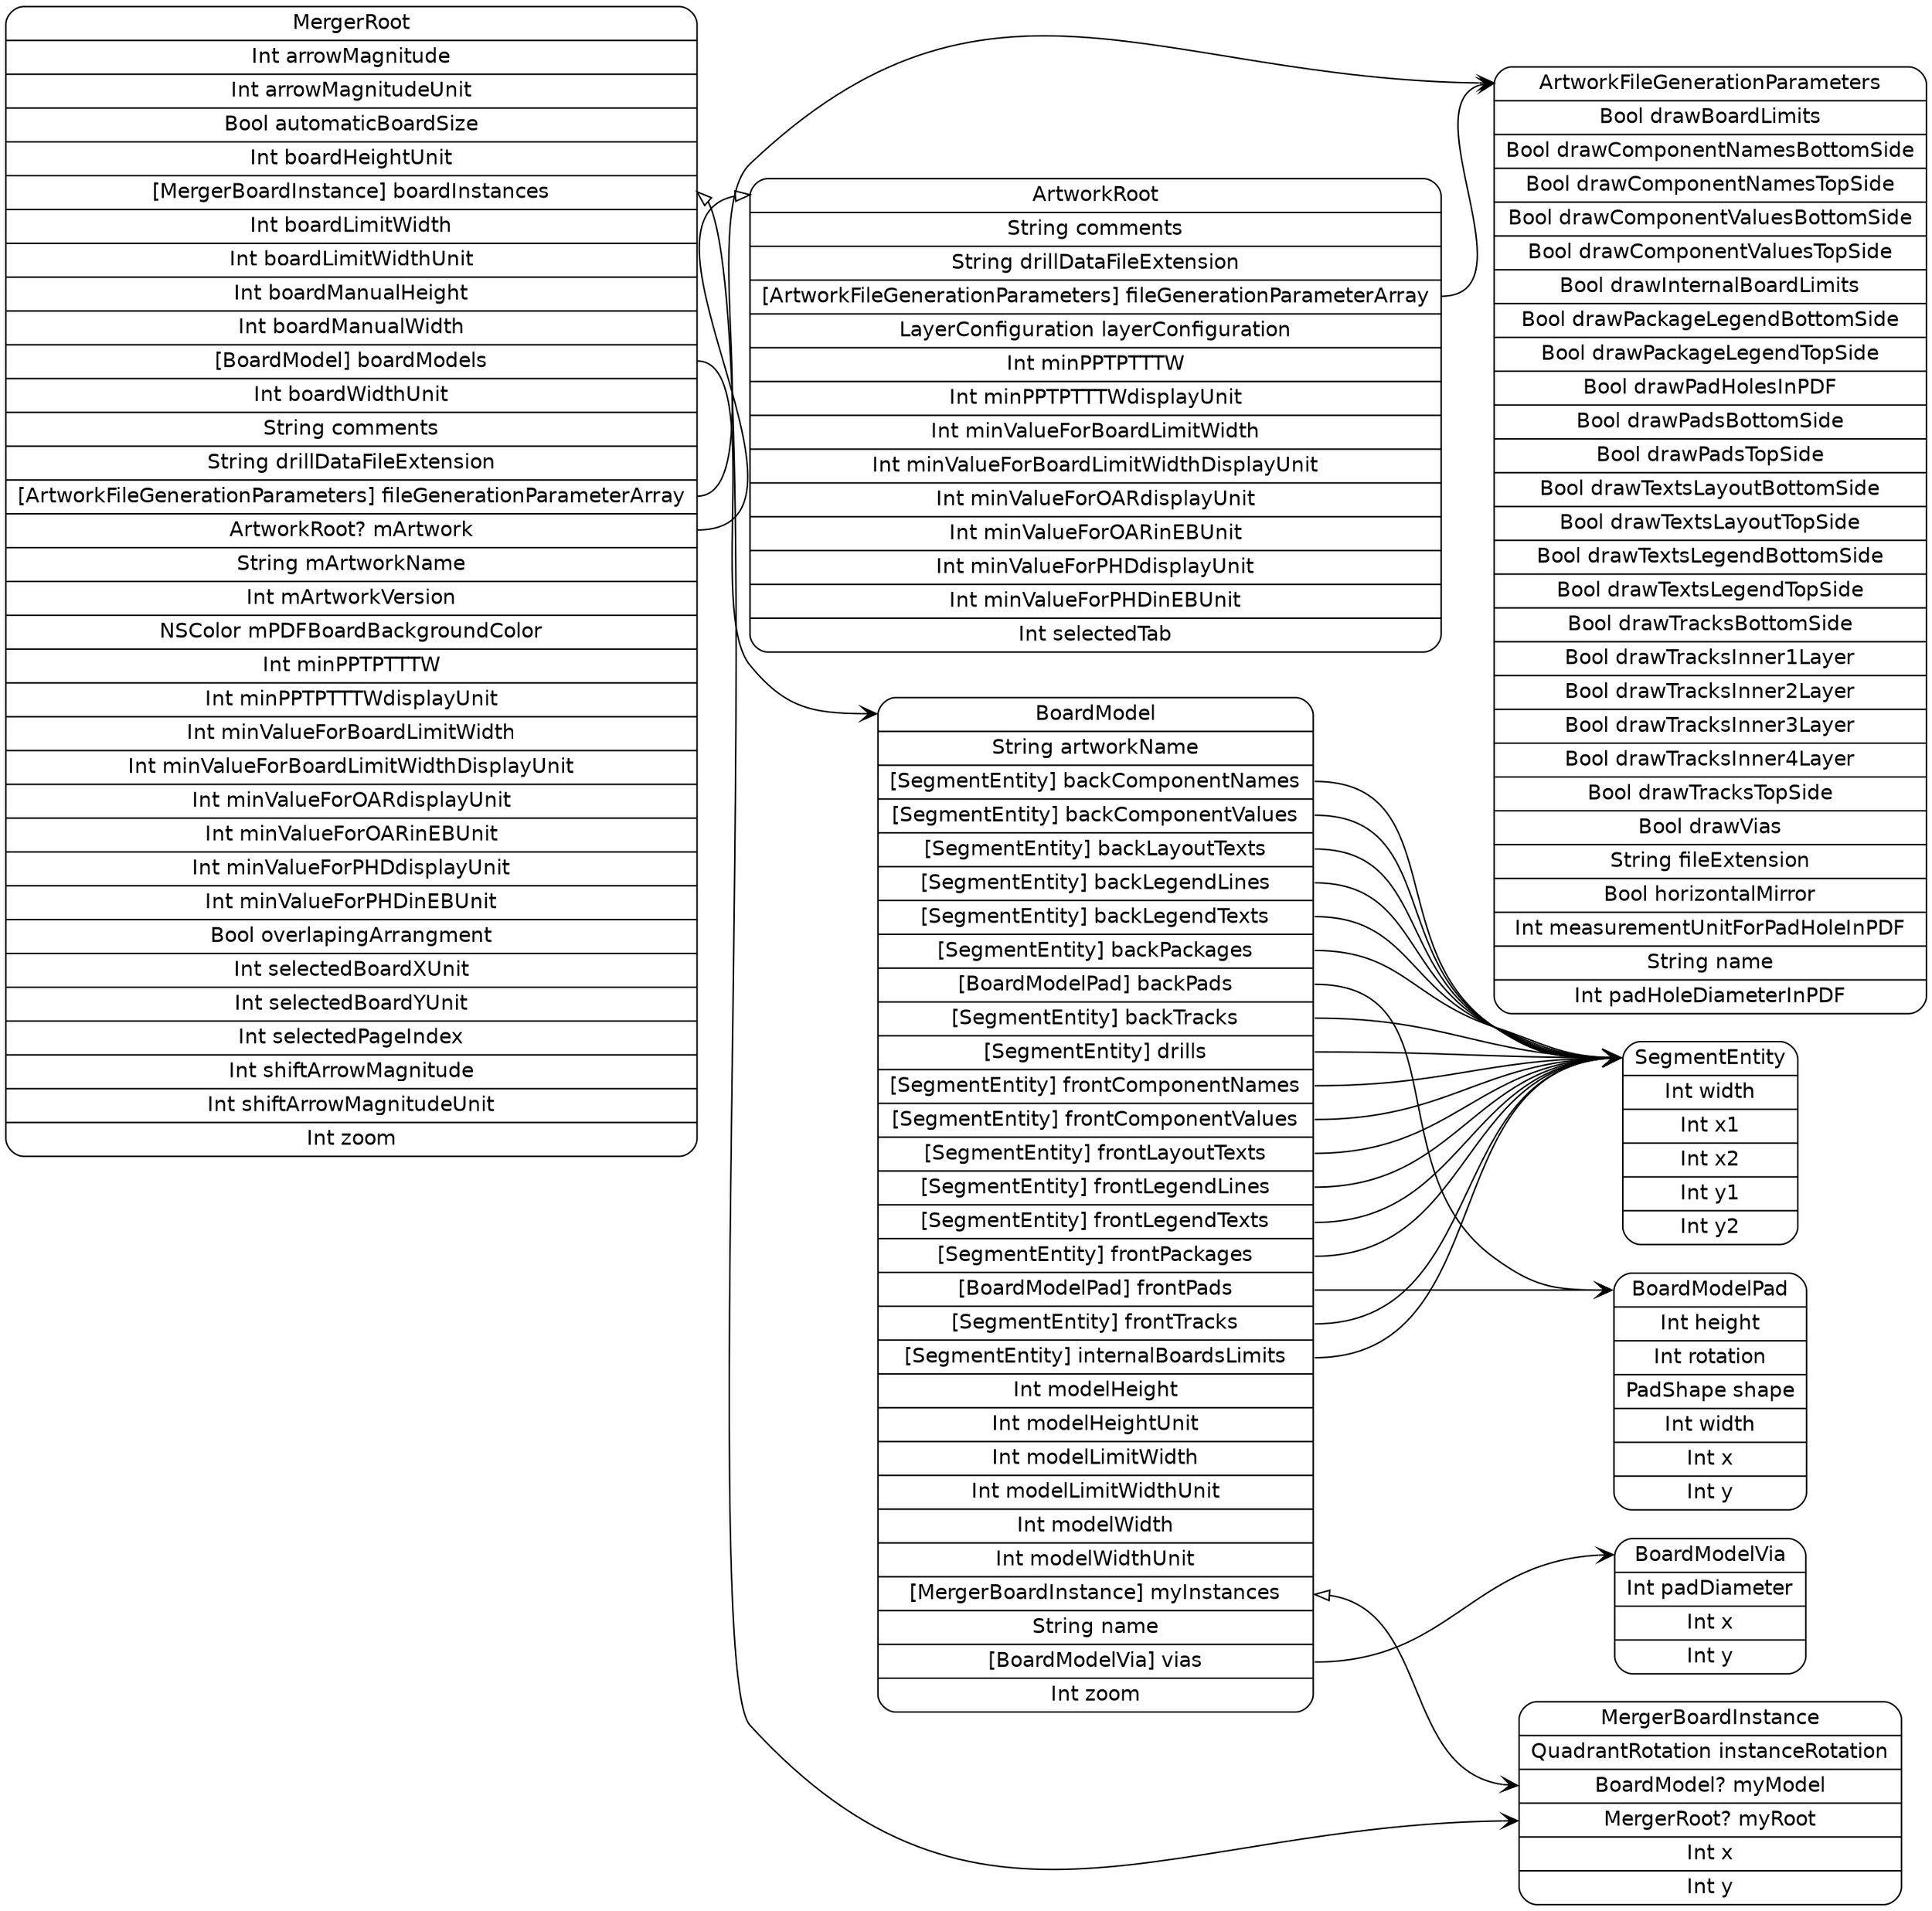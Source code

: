 digraph G {
  rankdir=LR ;
  node [shape=record fontname=helvetica style=rounded] ;
  MergerRoot[label="<MergerRoot>MergerRoot|Int arrowMagnitude|Int arrowMagnitudeUnit|Bool automaticBoardSize|Int boardHeightUnit|<boardInstances>[MergerBoardInstance] boardInstances|Int boardLimitWidth|Int boardLimitWidthUnit|Int boardManualHeight|Int boardManualWidth|<boardModels>[BoardModel] boardModels|Int boardWidthUnit|String comments|String drillDataFileExtension|<fileGenerationParameterArray>[ArtworkFileGenerationParameters] fileGenerationParameterArray|<mArtwork>ArtworkRoot? mArtwork|String mArtworkName|Int mArtworkVersion|NSColor mPDFBoardBackgroundColor|Int minPPTPTTTW|Int minPPTPTTTWdisplayUnit|Int minValueForBoardLimitWidth|Int minValueForBoardLimitWidthDisplayUnit|Int minValueForOARdisplayUnit|Int minValueForOARinEBUnit|Int minValueForPHDdisplayUnit|Int minValueForPHDinEBUnit|Bool overlapingArrangment|Int selectedBoardXUnit|Int selectedBoardYUnit|Int selectedPageIndex|Int shiftArrowMagnitude|Int shiftArrowMagnitudeUnit|Int zoom"] ;
  ArtworkRoot[label="<ArtworkRoot>ArtworkRoot|String comments|String drillDataFileExtension|<fileGenerationParameterArray>[ArtworkFileGenerationParameters] fileGenerationParameterArray|LayerConfiguration layerConfiguration|Int minPPTPTTTW|Int minPPTPTTTWdisplayUnit|Int minValueForBoardLimitWidth|Int minValueForBoardLimitWidthDisplayUnit|Int minValueForOARdisplayUnit|Int minValueForOARinEBUnit|Int minValueForPHDdisplayUnit|Int minValueForPHDinEBUnit|Int selectedTab"] ;
  ArtworkFileGenerationParameters[label="<ArtworkFileGenerationParameters>ArtworkFileGenerationParameters|Bool drawBoardLimits|Bool drawComponentNamesBottomSide|Bool drawComponentNamesTopSide|Bool drawComponentValuesBottomSide|Bool drawComponentValuesTopSide|Bool drawInternalBoardLimits|Bool drawPackageLegendBottomSide|Bool drawPackageLegendTopSide|Bool drawPadHolesInPDF|Bool drawPadsBottomSide|Bool drawPadsTopSide|Bool drawTextsLayoutBottomSide|Bool drawTextsLayoutTopSide|Bool drawTextsLegendBottomSide|Bool drawTextsLegendTopSide|Bool drawTracksBottomSide|Bool drawTracksInner1Layer|Bool drawTracksInner2Layer|Bool drawTracksInner3Layer|Bool drawTracksInner4Layer|Bool drawTracksTopSide|Bool drawVias|String fileExtension|Bool horizontalMirror|Int measurementUnitForPadHoleInPDF|String name|Int padHoleDiameterInPDF"] ;
  BoardModel[label="<BoardModel>BoardModel|String artworkName|<backComponentNames>[SegmentEntity] backComponentNames|<backComponentValues>[SegmentEntity] backComponentValues|<backLayoutTexts>[SegmentEntity] backLayoutTexts|<backLegendLines>[SegmentEntity] backLegendLines|<backLegendTexts>[SegmentEntity] backLegendTexts|<backPackages>[SegmentEntity] backPackages|<backPads>[BoardModelPad] backPads|<backTracks>[SegmentEntity] backTracks|<drills>[SegmentEntity] drills|<frontComponentNames>[SegmentEntity] frontComponentNames|<frontComponentValues>[SegmentEntity] frontComponentValues|<frontLayoutTexts>[SegmentEntity] frontLayoutTexts|<frontLegendLines>[SegmentEntity] frontLegendLines|<frontLegendTexts>[SegmentEntity] frontLegendTexts|<frontPackages>[SegmentEntity] frontPackages|<frontPads>[BoardModelPad] frontPads|<frontTracks>[SegmentEntity] frontTracks|<internalBoardsLimits>[SegmentEntity] internalBoardsLimits|Int modelHeight|Int modelHeightUnit|Int modelLimitWidth|Int modelLimitWidthUnit|Int modelWidth|Int modelWidthUnit|<myInstances>[MergerBoardInstance] myInstances|String name|<vias>[BoardModelVia] vias|Int zoom"] ;
  BoardModelVia[label="<BoardModelVia>BoardModelVia|Int padDiameter|Int x|Int y"] ;
  BoardModelPad[label="<BoardModelPad>BoardModelPad|Int height|Int rotation|PadShape shape|Int width|Int x|Int y"] ;
  SegmentEntity[label="<SegmentEntity>SegmentEntity|Int width|Int x1|Int x2|Int y1|Int y2"] ;
  MergerBoardInstance[label="<MergerBoardInstance>MergerBoardInstance|QuadrantRotation instanceRotation|<myModel>BoardModel? myModel|<myRoot>MergerRoot? myRoot|Int x|Int y"] ;
  MergerRoot:boardInstances -> MergerBoardInstance:myRoot [dir=both arrowtail=onormal arrowhead=vee] ;
  MergerRoot:boardModels -> BoardModel:BoardModel [dir=both arrowtail=none arrowhead=vee] ;
  MergerRoot:fileGenerationParameterArray -> ArtworkFileGenerationParameters:ArtworkFileGenerationParameters [dir=both arrowtail=none arrowhead=vee] ;
  MergerRoot:mArtwork -> ArtworkRoot:ArtworkRoot [dir=both arrowtail=none arrowhead=onormal] ;
  ArtworkRoot:fileGenerationParameterArray -> ArtworkFileGenerationParameters:ArtworkFileGenerationParameters [dir=both arrowtail=none arrowhead=vee] ;
  BoardModel:backComponentNames -> SegmentEntity:SegmentEntity [dir=both arrowtail=none arrowhead=vee] ;
  BoardModel:backComponentValues -> SegmentEntity:SegmentEntity [dir=both arrowtail=none arrowhead=vee] ;
  BoardModel:backLayoutTexts -> SegmentEntity:SegmentEntity [dir=both arrowtail=none arrowhead=vee] ;
  BoardModel:backLegendLines -> SegmentEntity:SegmentEntity [dir=both arrowtail=none arrowhead=vee] ;
  BoardModel:backLegendTexts -> SegmentEntity:SegmentEntity [dir=both arrowtail=none arrowhead=vee] ;
  BoardModel:backPackages -> SegmentEntity:SegmentEntity [dir=both arrowtail=none arrowhead=vee] ;
  BoardModel:backPads -> BoardModelPad:BoardModelPad [dir=both arrowtail=none arrowhead=vee] ;
  BoardModel:backTracks -> SegmentEntity:SegmentEntity [dir=both arrowtail=none arrowhead=vee] ;
  BoardModel:drills -> SegmentEntity:SegmentEntity [dir=both arrowtail=none arrowhead=vee] ;
  BoardModel:frontComponentNames -> SegmentEntity:SegmentEntity [dir=both arrowtail=none arrowhead=vee] ;
  BoardModel:frontComponentValues -> SegmentEntity:SegmentEntity [dir=both arrowtail=none arrowhead=vee] ;
  BoardModel:frontLayoutTexts -> SegmentEntity:SegmentEntity [dir=both arrowtail=none arrowhead=vee] ;
  BoardModel:frontLegendLines -> SegmentEntity:SegmentEntity [dir=both arrowtail=none arrowhead=vee] ;
  BoardModel:frontLegendTexts -> SegmentEntity:SegmentEntity [dir=both arrowtail=none arrowhead=vee] ;
  BoardModel:frontPackages -> SegmentEntity:SegmentEntity [dir=both arrowtail=none arrowhead=vee] ;
  BoardModel:frontPads -> BoardModelPad:BoardModelPad [dir=both arrowtail=none arrowhead=vee] ;
  BoardModel:frontTracks -> SegmentEntity:SegmentEntity [dir=both arrowtail=none arrowhead=vee] ;
  BoardModel:internalBoardsLimits -> SegmentEntity:SegmentEntity [dir=both arrowtail=none arrowhead=vee] ;
  BoardModel:myInstances -> MergerBoardInstance:myModel [dir=both arrowtail=onormal arrowhead=vee] ;
  BoardModel:vias -> BoardModelVia:BoardModelVia [dir=both arrowtail=none arrowhead=vee] ;
}
